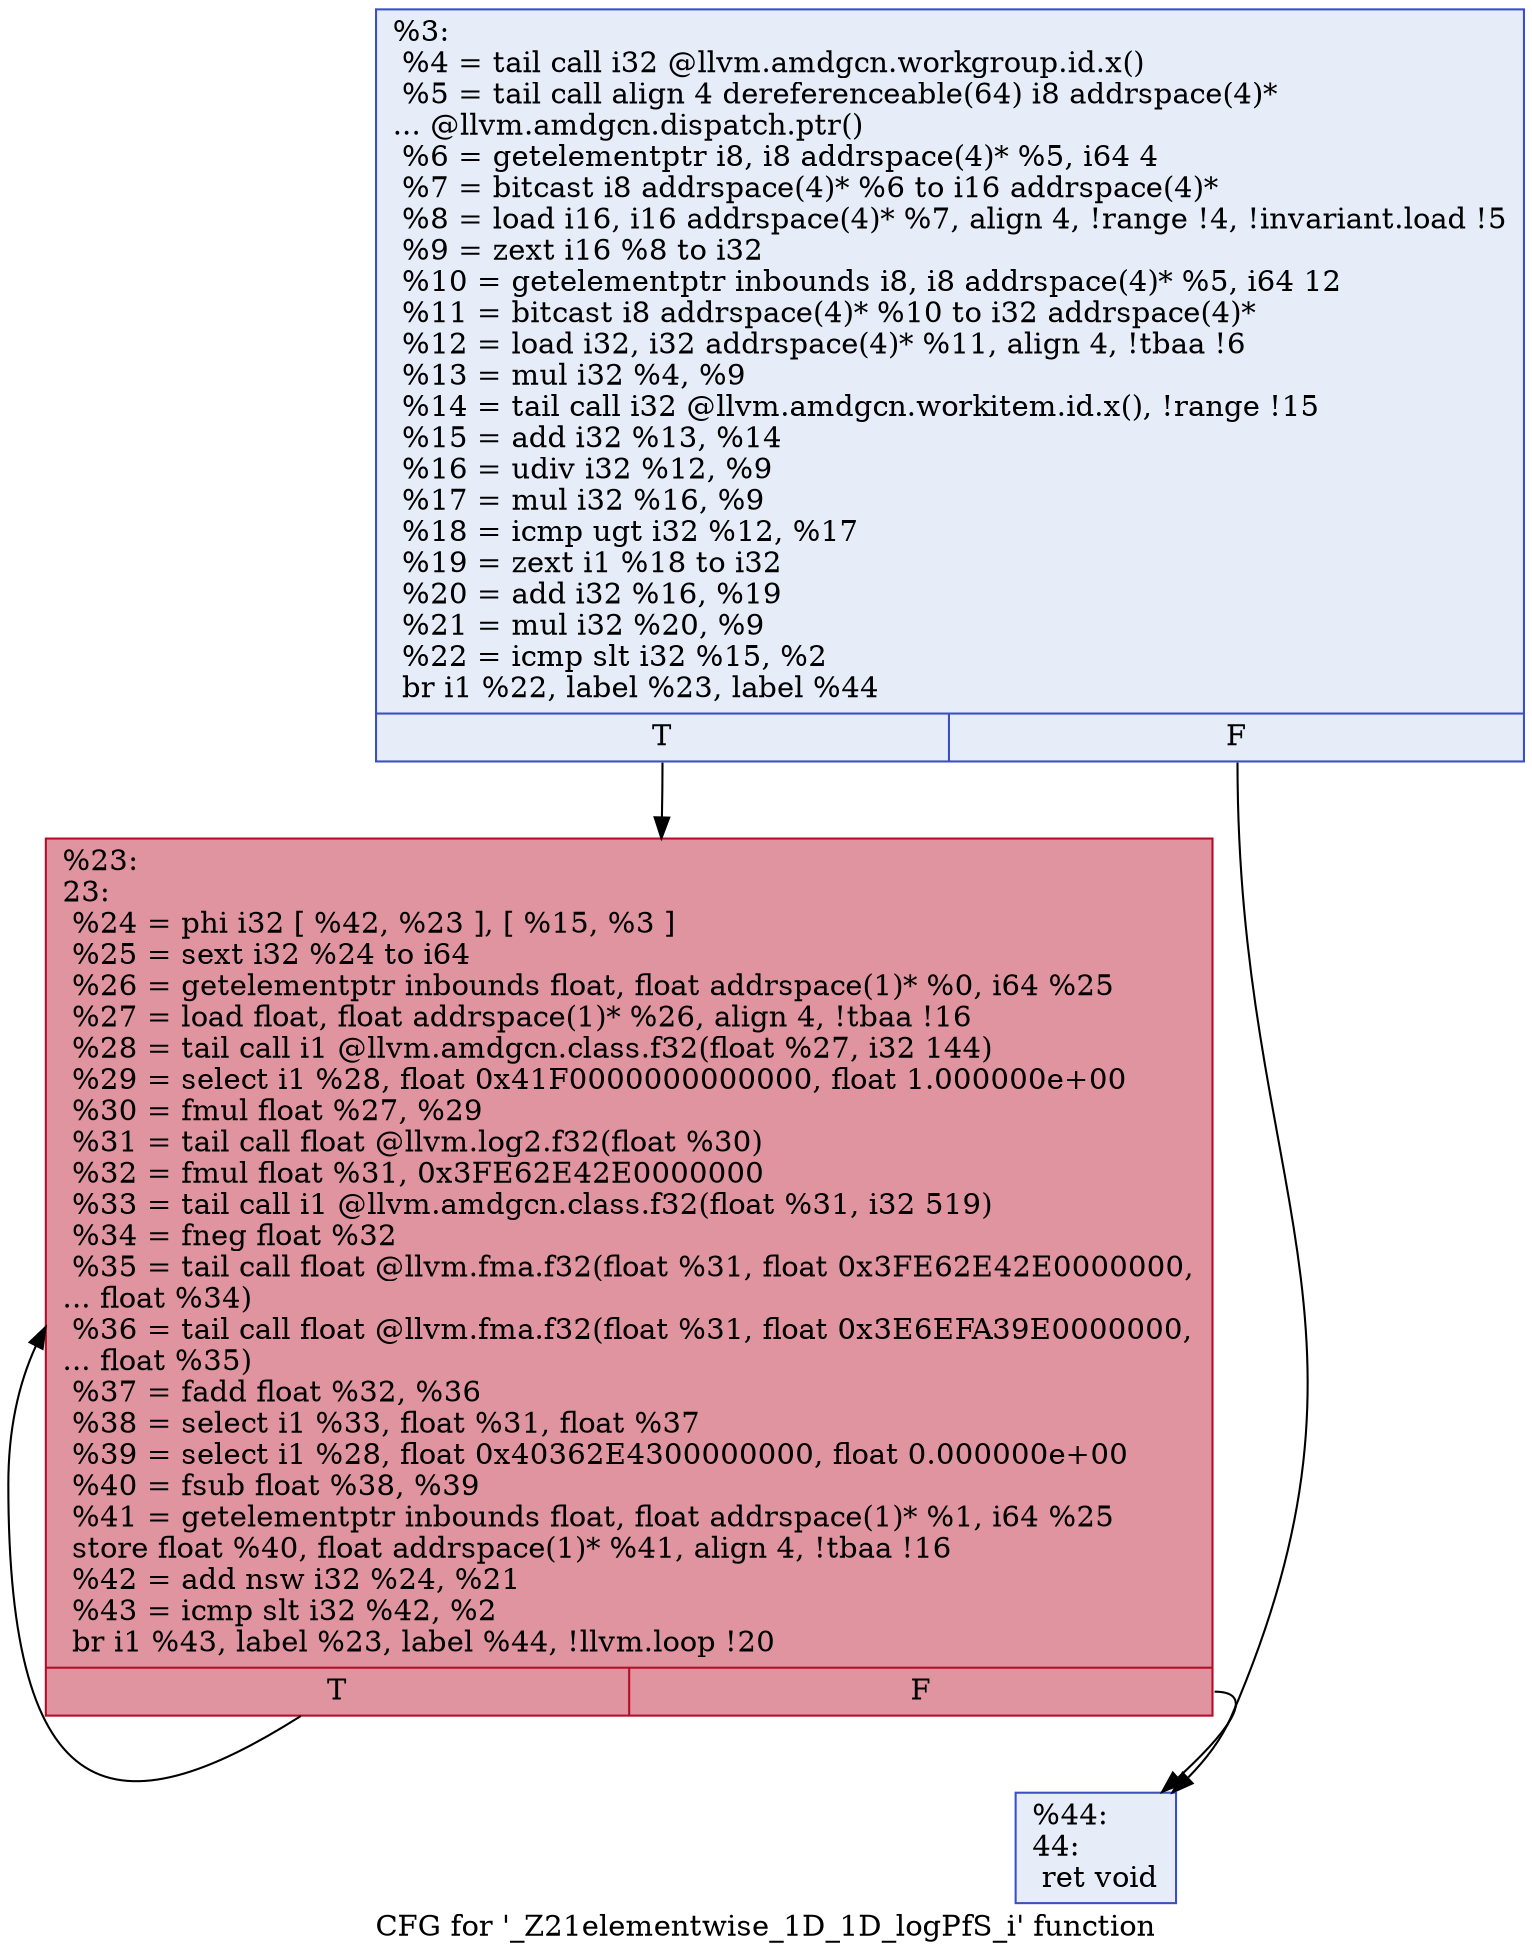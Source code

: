 digraph "CFG for '_Z21elementwise_1D_1D_logPfS_i' function" {
	label="CFG for '_Z21elementwise_1D_1D_logPfS_i' function";

	Node0x4a40890 [shape=record,color="#3d50c3ff", style=filled, fillcolor="#c7d7f070",label="{%3:\l  %4 = tail call i32 @llvm.amdgcn.workgroup.id.x()\l  %5 = tail call align 4 dereferenceable(64) i8 addrspace(4)*\l... @llvm.amdgcn.dispatch.ptr()\l  %6 = getelementptr i8, i8 addrspace(4)* %5, i64 4\l  %7 = bitcast i8 addrspace(4)* %6 to i16 addrspace(4)*\l  %8 = load i16, i16 addrspace(4)* %7, align 4, !range !4, !invariant.load !5\l  %9 = zext i16 %8 to i32\l  %10 = getelementptr inbounds i8, i8 addrspace(4)* %5, i64 12\l  %11 = bitcast i8 addrspace(4)* %10 to i32 addrspace(4)*\l  %12 = load i32, i32 addrspace(4)* %11, align 4, !tbaa !6\l  %13 = mul i32 %4, %9\l  %14 = tail call i32 @llvm.amdgcn.workitem.id.x(), !range !15\l  %15 = add i32 %13, %14\l  %16 = udiv i32 %12, %9\l  %17 = mul i32 %16, %9\l  %18 = icmp ugt i32 %12, %17\l  %19 = zext i1 %18 to i32\l  %20 = add i32 %16, %19\l  %21 = mul i32 %20, %9\l  %22 = icmp slt i32 %15, %2\l  br i1 %22, label %23, label %44\l|{<s0>T|<s1>F}}"];
	Node0x4a40890:s0 -> Node0x4a42e40;
	Node0x4a40890:s1 -> Node0x4a42ed0;
	Node0x4a42e40 [shape=record,color="#b70d28ff", style=filled, fillcolor="#b70d2870",label="{%23:\l23:                                               \l  %24 = phi i32 [ %42, %23 ], [ %15, %3 ]\l  %25 = sext i32 %24 to i64\l  %26 = getelementptr inbounds float, float addrspace(1)* %0, i64 %25\l  %27 = load float, float addrspace(1)* %26, align 4, !tbaa !16\l  %28 = tail call i1 @llvm.amdgcn.class.f32(float %27, i32 144)\l  %29 = select i1 %28, float 0x41F0000000000000, float 1.000000e+00\l  %30 = fmul float %27, %29\l  %31 = tail call float @llvm.log2.f32(float %30)\l  %32 = fmul float %31, 0x3FE62E42E0000000\l  %33 = tail call i1 @llvm.amdgcn.class.f32(float %31, i32 519)\l  %34 = fneg float %32\l  %35 = tail call float @llvm.fma.f32(float %31, float 0x3FE62E42E0000000,\l... float %34)\l  %36 = tail call float @llvm.fma.f32(float %31, float 0x3E6EFA39E0000000,\l... float %35)\l  %37 = fadd float %32, %36\l  %38 = select i1 %33, float %31, float %37\l  %39 = select i1 %28, float 0x40362E4300000000, float 0.000000e+00\l  %40 = fsub float %38, %39\l  %41 = getelementptr inbounds float, float addrspace(1)* %1, i64 %25\l  store float %40, float addrspace(1)* %41, align 4, !tbaa !16\l  %42 = add nsw i32 %24, %21\l  %43 = icmp slt i32 %42, %2\l  br i1 %43, label %23, label %44, !llvm.loop !20\l|{<s0>T|<s1>F}}"];
	Node0x4a42e40:s0 -> Node0x4a42e40;
	Node0x4a42e40:s1 -> Node0x4a42ed0;
	Node0x4a42ed0 [shape=record,color="#3d50c3ff", style=filled, fillcolor="#c7d7f070",label="{%44:\l44:                                               \l  ret void\l}"];
}
